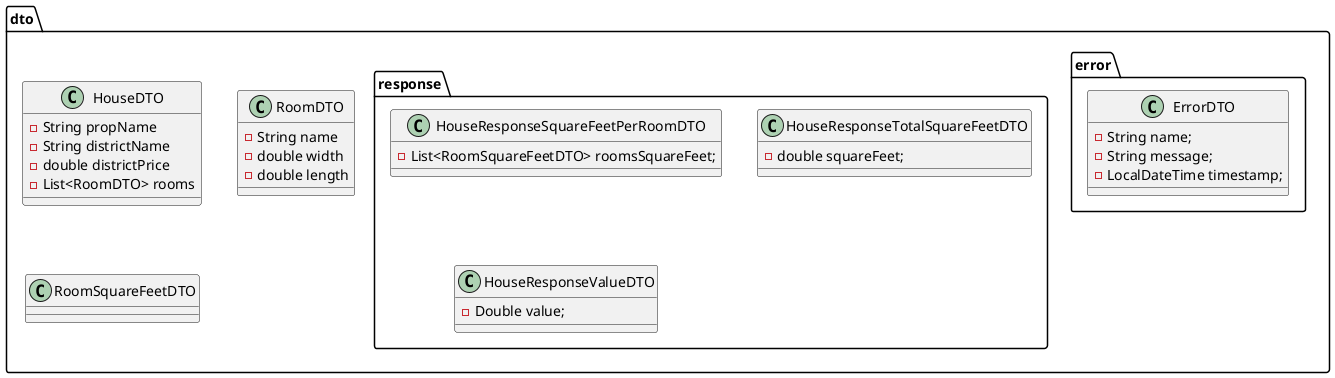@startuml DTO'S

package dto <<Folder>> {

    package error <<Folder>> {
        class ErrorDTO {
            - String name;
            - String message;
            - LocalDateTime timestamp;
        }
    }

    package response <<Folder>> {
        class HouseResponseSquareFeetPerRoomDTO {
            - List<RoomSquareFeetDTO> roomsSquareFeet;
        }

        class HouseResponseTotalSquareFeetDTO {
            - double squareFeet;
        }

        class HouseResponseValueDTO {
            - Double value;
        }
    }

    class HouseDTO {
        - String propName
        - String districtName
        - double districtPrice
        - List<RoomDTO> rooms
    }

    class RoomDTO {
        - String name
        - double width
        - double length
    }

    class RoomSquareFeetDTO {

    }

}

@enduml